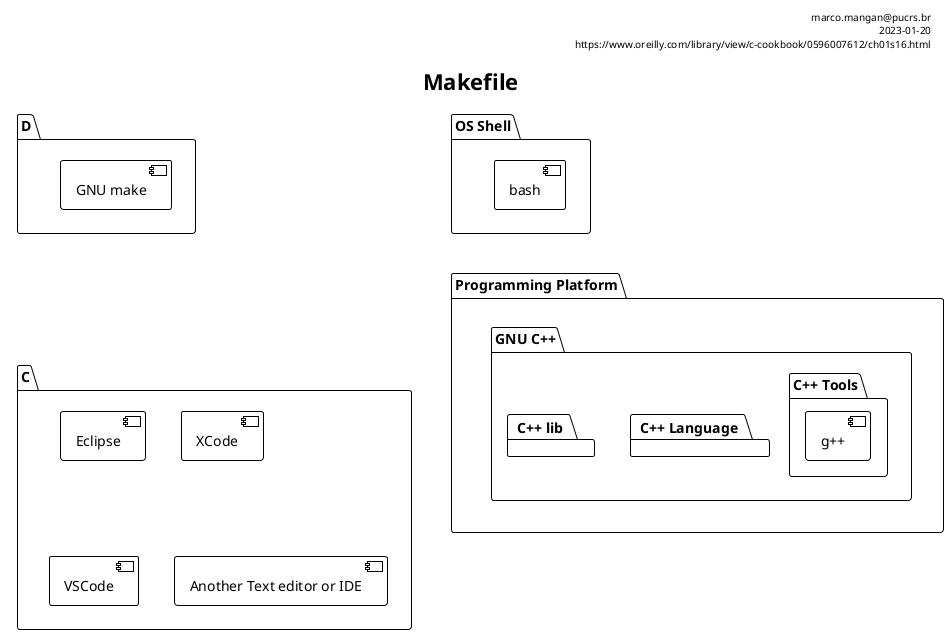 @startuml

!theme plain

title Makefile

package "OS Shell" as A {
  [bash]
}

package "Programming Platform" as B {

  package "GNU C++" {
    package "C++ Language"
    package "C++ lib"
    package "C++ Tools" {
      [g++]
    }
  }

}

A -Down[hidden]-> B
D -Down[hidden]-> C

package "Build Automation Tool" as D {
 [GNU make]   
}

package "IDE" as C {
 artifact [Eclipse] as Eclipse
 artifact [XCode] as XCode
 artifact [VSCode] as VS
 artifact [Another Text editor or IDE] as F
}

header
 marco.mangan@pucrs.br
 2023-01-20
 https://www.oreilly.com/library/view/c-cookbook/0596007612/ch01s16.html
end header

@enduml
